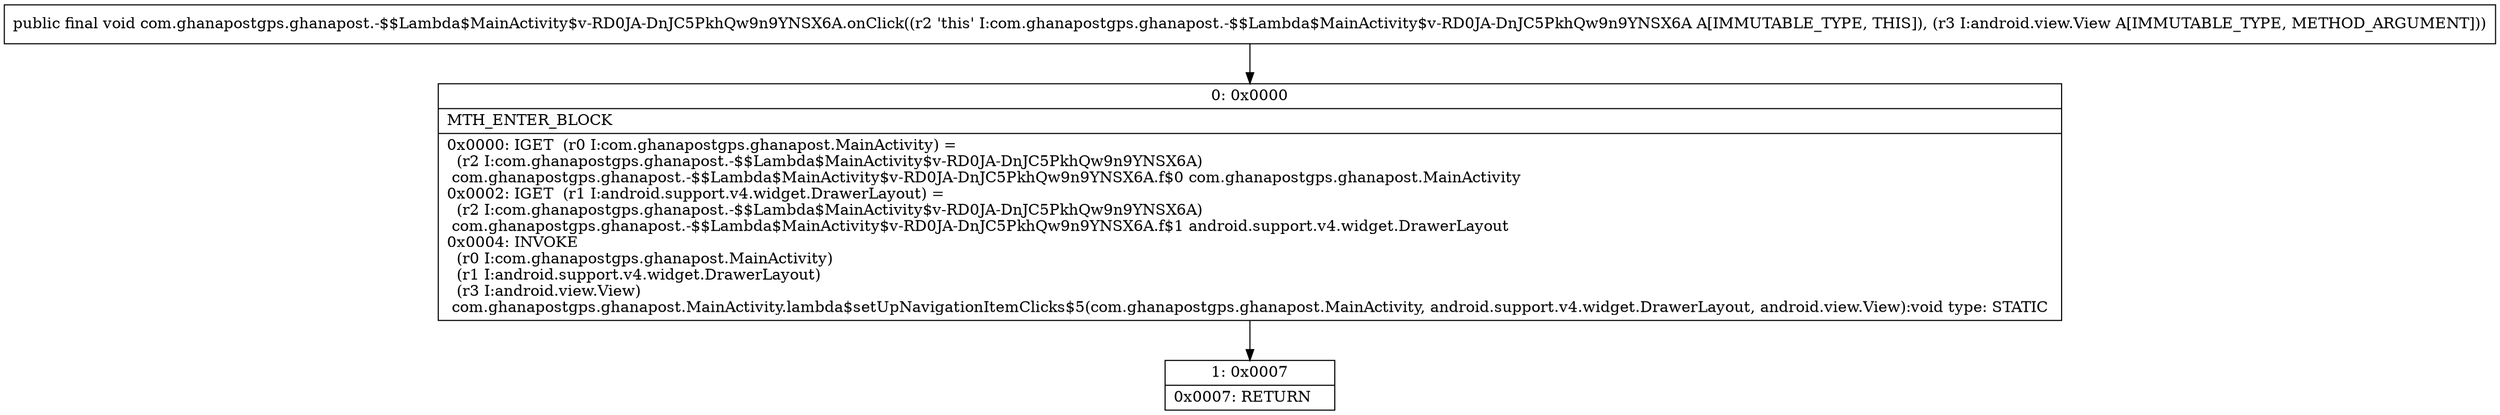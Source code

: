 digraph "CFG forcom.ghanapostgps.ghanapost.\-$$Lambda$MainActivity$v\-RD0JA\-DnJC5PkhQw9n9YNSX6A.onClick(Landroid\/view\/View;)V" {
Node_0 [shape=record,label="{0\:\ 0x0000|MTH_ENTER_BLOCK\l|0x0000: IGET  (r0 I:com.ghanapostgps.ghanapost.MainActivity) = \l  (r2 I:com.ghanapostgps.ghanapost.\-$$Lambda$MainActivity$v\-RD0JA\-DnJC5PkhQw9n9YNSX6A)\l com.ghanapostgps.ghanapost.\-$$Lambda$MainActivity$v\-RD0JA\-DnJC5PkhQw9n9YNSX6A.f$0 com.ghanapostgps.ghanapost.MainActivity \l0x0002: IGET  (r1 I:android.support.v4.widget.DrawerLayout) = \l  (r2 I:com.ghanapostgps.ghanapost.\-$$Lambda$MainActivity$v\-RD0JA\-DnJC5PkhQw9n9YNSX6A)\l com.ghanapostgps.ghanapost.\-$$Lambda$MainActivity$v\-RD0JA\-DnJC5PkhQw9n9YNSX6A.f$1 android.support.v4.widget.DrawerLayout \l0x0004: INVOKE  \l  (r0 I:com.ghanapostgps.ghanapost.MainActivity)\l  (r1 I:android.support.v4.widget.DrawerLayout)\l  (r3 I:android.view.View)\l com.ghanapostgps.ghanapost.MainActivity.lambda$setUpNavigationItemClicks$5(com.ghanapostgps.ghanapost.MainActivity, android.support.v4.widget.DrawerLayout, android.view.View):void type: STATIC \l}"];
Node_1 [shape=record,label="{1\:\ 0x0007|0x0007: RETURN   \l}"];
MethodNode[shape=record,label="{public final void com.ghanapostgps.ghanapost.\-$$Lambda$MainActivity$v\-RD0JA\-DnJC5PkhQw9n9YNSX6A.onClick((r2 'this' I:com.ghanapostgps.ghanapost.\-$$Lambda$MainActivity$v\-RD0JA\-DnJC5PkhQw9n9YNSX6A A[IMMUTABLE_TYPE, THIS]), (r3 I:android.view.View A[IMMUTABLE_TYPE, METHOD_ARGUMENT])) }"];
MethodNode -> Node_0;
Node_0 -> Node_1;
}

